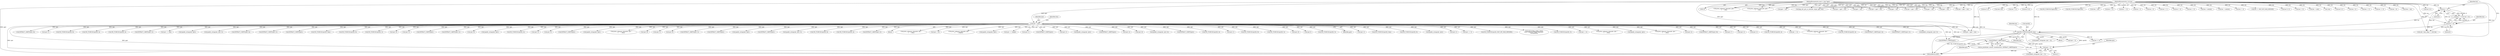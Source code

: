 digraph "0_tcpdump_13d52e9c0e7caf7e6325b0051bc90a49968be67f@pointer" {
"1000410" [label="(Call,tptr + 2)"];
"1000406" [label="(Call,EXTRACT_16BITS(tptr))"];
"1000142" [label="(Call,tptr = pptr)"];
"1000128" [label="(MethodParameterIn,const u_char *pptr)"];
"1000385" [label="(Call,ND_TCHECK2(tptr[0], len))"];
"1000376" [label="(Call,len != 8)"];
"1000373" [label="(Call,len != 6)"];
"1000129" [label="(MethodParameterIn,u_int len)"];
"1002224" [label="(Call,EXTRACT_16BITS(tptr+6))"];
"1000573" [label="(Call,len % 4)"];
"1000412" [label="(Literal,2)"];
"1001623" [label="(Call,tptr = pptr + len)"];
"1002432" [label="(Call,tptr+2)"];
"1002890" [label="(Call,print_unknown_data(ndo, pptr, \"\n\t    \", len))"];
"1000471" [label="(Call,len % 4)"];
"1000445" [label="(Call,ND_TCHECK2(tptr[0], 8))"];
"1000347" [label="(Call,ND_TCHECK2(tptr[0], 4))"];
"1002648" [label="(Call,ND_TCHECK2(tptr[0], 4))"];
"1002194" [label="(Call,EXTRACT_16BITS(tptr+2))"];
"1000145" [label="(Call,tlen=len)"];
"1001097" [label="(Call,tptr += tlen)"];
"1000338" [label="(Call,len != 4)"];
"1000206" [label="(Call,tptr < pptr + len)"];
"1001625" [label="(Call,pptr + len)"];
"1002479" [label="(Call,ipaddr_string(ndo, tptr))"];
"1000410" [label="(Call,tptr + 2)"];
"1002298" [label="(Call,ipaddr_string(ndo, tptr+2))"];
"1002199" [label="(Call,EXTRACT_32BITS(tptr+4))"];
"1002136" [label="(Call,len % 8)"];
"1002256" [label="(Call,EXTRACT_32BITS(tptr+2))"];
"1000357" [label="(Call,EXTRACT_32BITS(tptr))"];
"1002874" [label="(Call,ND_TCHECK2(*pptr,len))"];
"1001073" [label="(Call,ND_TCHECK2(tptr[0], tlen))"];
"1002505" [label="(Call,ND_TCHECK2(tptr[0], 8))"];
"1002905" [label="(Call,ND_TCHECK2(*pptr,len))"];
"1002151" [label="(Call,ND_TCHECK2(tptr[0], 2))"];
"1002205" [label="(Call,tptr+4)"];
"1000208" [label="(Call,pptr + len)"];
"1002562" [label="(Call,tlen = len)"];
"1002349" [label="(Call,tptr+2)"];
"1002861" [label="(Call,len > 12)"];
"1002668" [label="(Call,EXTRACT_32BITS(tptr))"];
"1002869" [label="(Call,len -= 12)"];
"1002431" [label="(Call,EXTRACT_24BITS(tptr+2))"];
"1000407" [label="(Identifier,tptr)"];
"1002688" [label="(Call,len < 2)"];
"1000146" [label="(Identifier,tlen)"];
"1002225" [label="(Call,tptr+6)"];
"1002458" [label="(Call,ipaddr_string(ndo, tptr))"];
"1002489" [label="(Call,ND_TCHECK2(tptr[0], 4))"];
"1002257" [label="(Call,tptr+2)"];
"1002354" [label="(Call,tptr+3)"];
"1002834" [label="(Call,len > 0)"];
"1000493" [label="(Call,EXTRACT_32BITS(tptr))"];
"1000598" [label="(Call,ipaddr_string(ndo, tptr))"];
"1000430" [label="(Call,tptr + 4)"];
"1000153" [label="(Call,len != 1)"];
"1002552" [label="(Call,print_unknown_data(ndo, tptr, \"\n\t      \", tlen))"];
"1000548" [label="(Call,len != 4)"];
"1000391" [label="(Call,len == 6)"];
"1002247" [label="(Call,tptr+6)"];
"1000378" [label="(Literal,8)"];
"1000143" [label="(Identifier,tptr)"];
"1001167" [label="(Call,tptr < pptr + len)"];
"1000142" [label="(Call,tptr = pptr)"];
"1002403" [label="(Call,tptr+1)"];
"1002331" [label="(Call,tptr+6)"];
"1002581" [label="(Call,EXTRACT_16BITS(tptr+1))"];
"1000622" [label="(Call,EXTRACT_16BITS(tptr))"];
"1000389" [label="(Identifier,len)"];
"1000128" [label="(MethodParameterIn,const u_char *pptr)"];
"1000567" [label="(Call,ipaddr_string(ndo, tptr))"];
"1002158" [label="(Call,EXTRACT_16BITS(tptr))"];
"1002219" [label="(Call,ipaddr_string(ndo, tptr+2))"];
"1002447" [label="(Call,ND_TCHECK2(tptr[0], 8))"];
"1000557" [label="(Call,ND_TCHECK2(tptr[0], 4))"];
"1002368" [label="(Call,EXTRACT_16BITS(tptr+2))"];
"1000362" [label="(Call,len != 0)"];
"1000130" [label="(Block,)"];
"1001092" [label="(Call,print_unknown_data(ndo, tptr, \"\n\t    \", tlen))"];
"1002387" [label="(Call,tptr +=8)"];
"1000377" [label="(Identifier,len)"];
"1002635" [label="(Call,print_unknown_data(ndo, tptr,\"\n\t      \", length))"];
"1002719" [label="(Call,len < alenlen)"];
"1002516" [label="(Call,ipaddr_string(ndo, tptr))"];
"1000385" [label="(Call,ND_TCHECK2(tptr[0], len))"];
"1002640" [label="(Call,tptr += length)"];
"1000375" [label="(Literal,6)"];
"1000376" [label="(Call,len != 8)"];
"1002582" [label="(Call,tptr+1)"];
"1002848" [label="(Call,EXTRACT_32BITS(tptr))"];
"1000411" [label="(Identifier,tptr)"];
"1000401" [label="(Call,as_printf(ndo, astostr, sizeof(astostr), EXTRACT_16BITS(tptr)))"];
"1002369" [label="(Call,tptr+2)"];
"1002499" [label="(Call,ipaddr_string(ndo, tptr))"];
"1000392" [label="(Identifier,len)"];
"1001647" [label="(Call,EXTRACT_16BITS(tptr))"];
"1001169" [label="(Call,pptr + len)"];
"1002200" [label="(Call,tptr+4)"];
"1000200" [label="(Call,bgp_attr_get_as_size(ndo, atype, pptr, len))"];
"1002731" [label="(Call,len -= alenlen)"];
"1002325" [label="(Call,tptr+6)"];
"1001691" [label="(Call,tptr < pptr + len)"];
"1002203" [label="(Call,ipaddr_string(ndo, tptr+4))"];
"1000461" [label="(Call,EXTRACT_32BITS(tptr))"];
"1000321" [label="(Call,ND_TCHECK2(tptr[0], 4))"];
"1002221" [label="(Call,tptr+2)"];
"1000312" [label="(Call,len != 4)"];
"1002468" [label="(Call,ND_TCHECK2(tptr[0], 8))"];
"1002395" [label="(Call,ND_TCHECK2(tptr[0], 5))"];
"1002897" [label="(Call,ndo->ndo_vflag > 1 && len)"];
"1002308" [label="(Call,tptr+6)"];
"1000408" [label="(Call,ipaddr_string(ndo, tptr + 2))"];
"1002091" [label="(Call,tptr-3)"];
"1001680" [label="(Call,len == BGP_MP_NLRI_MINSIZE)"];
"1002570" [label="(Call,ND_TCHECK2(tptr[0], 3))"];
"1000144" [label="(Identifier,pptr)"];
"1000426" [label="(Call,EXTRACT_32BITS(tptr))"];
"1002300" [label="(Call,tptr+2)"];
"1000372" [label="(Call,len != 6 && len != 8)"];
"1000663" [label="(Call,ND_TCHECK2(tptr[0], tlen))"];
"1002525" [label="(Call,ND_TCHECK2(tptr[0], 8))"];
"1002820" [label="(Call,len % 12)"];
"1000436" [label="(Call,len != 8)"];
"1002810" [label="(Call,len -= alen)"];
"1002536" [label="(Call,ipaddr_string(ndo, tptr))"];
"1000386" [label="(Call,tptr[0])"];
"1002286" [label="(Call,tptr+2)"];
"1000374" [label="(Identifier,len)"];
"1002585" [label="(Call,tptr += 3)"];
"1001640" [label="(Call,ND_TCHECK2(tptr[0], BGP_MP_NLRI_MINSIZE))"];
"1000190" [label="(Call,!len)"];
"1000406" [label="(Call,EXTRACT_16BITS(tptr))"];
"1001693" [label="(Call,pptr + len)"];
"1000180" [label="(Call,len % 2)"];
"1000373" [label="(Call,len != 6)"];
"1000129" [label="(MethodParameterIn,u_int len)"];
"1000170" [label="(Call,tok2str(bgp_origin_values,\n\t\t\t\t\t\t\"Unknown Origin Typecode\",\n\t\t\t\t\t\ttptr[0]))"];
"1000615" [label="(Call,ND_TCHECK2(tptr[0], 3))"];
"1000542" [label="(Call,tptr +=4)"];
"1000682" [label="(Call,print_unknown_data(ndo, tptr, \"\n\t    \", tlen))"];
"1002121" [label="(Call,pptr + len)"];
"1000428" [label="(Call,ipaddr_string(ndo, tptr + 4))"];
"1000331" [label="(Call,ipaddr_string(ndo, tptr))"];
"1002119" [label="(Call,tptr = pptr + len)"];
"1002909" [label="(Call,print_unknown_data(ndo, pptr, \"\n\t    \", len))"];
"1002919" [label="(MethodReturn,RET)"];
"1001615" [label="(Call,print_unknown_data(ndo, tptr, \"\n\t    \", tlen))"];
"1002358" [label="(Call,tptr+4)"];
"1002246" [label="(Call,EXTRACT_16BITS(tptr+6))"];
"1002315" [label="(Call,tptr+7)"];
"1002654" [label="(Call,len < 4)"];
"1002243" [label="(Call,tptr+2)"];
"1002705" [label="(Call,len -= 2)"];
"1002817" [label="(Call,len == 0)"];
"1002195" [label="(Call,tptr+2)"];
"1000486" [label="(Call,ND_TCHECK2(tptr[0], 4))"];
"1002436" [label="(Call,tptr +=5)"];
"1002378" [label="(Call,print_unknown_data(ndo, tptr, \"\n\t      \", 8))"];
"1000150" [label="(Block,)"];
"1000587" [label="(Call,ND_TCHECK2(tptr[0], 4))"];
"1002357" [label="(Call,EXTRACT_16BITS(tptr+4))"];
"1002242" [label="(Call,EXTRACT_32BITS(tptr+2))"];
"1002673" [label="(Call,len -=4)"];
"1002284" [label="(Call,ipaddr_string(ndo, tptr+2))"];
"1002410" [label="(Call,tlen = len)"];
"1000410" -> "1000408"  [label="AST: "];
"1000410" -> "1000412"  [label="CFG: "];
"1000411" -> "1000410"  [label="AST: "];
"1000412" -> "1000410"  [label="AST: "];
"1000408" -> "1000410"  [label="CFG: "];
"1000410" -> "1002919"  [label="DDG: tptr"];
"1000406" -> "1000410"  [label="DDG: tptr"];
"1000385" -> "1000410"  [label="DDG: tptr[0]"];
"1000406" -> "1000401"  [label="AST: "];
"1000406" -> "1000407"  [label="CFG: "];
"1000407" -> "1000406"  [label="AST: "];
"1000401" -> "1000406"  [label="CFG: "];
"1000406" -> "1000401"  [label="DDG: tptr"];
"1000142" -> "1000406"  [label="DDG: tptr"];
"1000385" -> "1000406"  [label="DDG: tptr[0]"];
"1000406" -> "1000408"  [label="DDG: tptr"];
"1000142" -> "1000130"  [label="AST: "];
"1000142" -> "1000144"  [label="CFG: "];
"1000143" -> "1000142"  [label="AST: "];
"1000144" -> "1000142"  [label="AST: "];
"1000146" -> "1000142"  [label="CFG: "];
"1000142" -> "1002919"  [label="DDG: pptr"];
"1000142" -> "1002919"  [label="DDG: tptr"];
"1000128" -> "1000142"  [label="DDG: pptr"];
"1000142" -> "1000170"  [label="DDG: tptr"];
"1000142" -> "1000206"  [label="DDG: tptr"];
"1000142" -> "1000321"  [label="DDG: tptr"];
"1000142" -> "1000331"  [label="DDG: tptr"];
"1000142" -> "1000347"  [label="DDG: tptr"];
"1000142" -> "1000357"  [label="DDG: tptr"];
"1000142" -> "1000385"  [label="DDG: tptr"];
"1000142" -> "1000426"  [label="DDG: tptr"];
"1000142" -> "1000445"  [label="DDG: tptr"];
"1000142" -> "1000461"  [label="DDG: tptr"];
"1000142" -> "1000486"  [label="DDG: tptr"];
"1000142" -> "1000493"  [label="DDG: tptr"];
"1000142" -> "1000542"  [label="DDG: tptr"];
"1000142" -> "1000557"  [label="DDG: tptr"];
"1000142" -> "1000567"  [label="DDG: tptr"];
"1000142" -> "1000587"  [label="DDG: tptr"];
"1000142" -> "1000598"  [label="DDG: tptr"];
"1000142" -> "1000615"  [label="DDG: tptr"];
"1000142" -> "1000622"  [label="DDG: tptr"];
"1000142" -> "1000663"  [label="DDG: tptr"];
"1000142" -> "1000682"  [label="DDG: tptr"];
"1000142" -> "1001073"  [label="DDG: tptr"];
"1000142" -> "1001092"  [label="DDG: tptr"];
"1000142" -> "1001097"  [label="DDG: tptr"];
"1000142" -> "1001615"  [label="DDG: tptr"];
"1000142" -> "1001640"  [label="DDG: tptr"];
"1000142" -> "1001647"  [label="DDG: tptr"];
"1000142" -> "1002091"  [label="DDG: tptr"];
"1000142" -> "1002151"  [label="DDG: tptr"];
"1000142" -> "1002158"  [label="DDG: tptr"];
"1000142" -> "1002194"  [label="DDG: tptr"];
"1000142" -> "1002195"  [label="DDG: tptr"];
"1000142" -> "1002199"  [label="DDG: tptr"];
"1000142" -> "1002200"  [label="DDG: tptr"];
"1000142" -> "1002203"  [label="DDG: tptr"];
"1000142" -> "1002205"  [label="DDG: tptr"];
"1000142" -> "1002219"  [label="DDG: tptr"];
"1000142" -> "1002221"  [label="DDG: tptr"];
"1000142" -> "1002224"  [label="DDG: tptr"];
"1000142" -> "1002225"  [label="DDG: tptr"];
"1000142" -> "1002242"  [label="DDG: tptr"];
"1000142" -> "1002243"  [label="DDG: tptr"];
"1000142" -> "1002246"  [label="DDG: tptr"];
"1000142" -> "1002247"  [label="DDG: tptr"];
"1000142" -> "1002256"  [label="DDG: tptr"];
"1000142" -> "1002257"  [label="DDG: tptr"];
"1000142" -> "1002284"  [label="DDG: tptr"];
"1000142" -> "1002286"  [label="DDG: tptr"];
"1000142" -> "1002298"  [label="DDG: tptr"];
"1000142" -> "1002300"  [label="DDG: tptr"];
"1000142" -> "1002308"  [label="DDG: tptr"];
"1000142" -> "1002315"  [label="DDG: tptr"];
"1000142" -> "1002325"  [label="DDG: tptr"];
"1000142" -> "1002331"  [label="DDG: tptr"];
"1000142" -> "1002349"  [label="DDG: tptr"];
"1000142" -> "1002354"  [label="DDG: tptr"];
"1000142" -> "1002357"  [label="DDG: tptr"];
"1000142" -> "1002358"  [label="DDG: tptr"];
"1000142" -> "1002368"  [label="DDG: tptr"];
"1000142" -> "1002369"  [label="DDG: tptr"];
"1000142" -> "1002378"  [label="DDG: tptr"];
"1000142" -> "1002387"  [label="DDG: tptr"];
"1000142" -> "1002395"  [label="DDG: tptr"];
"1000142" -> "1002403"  [label="DDG: tptr"];
"1000142" -> "1002431"  [label="DDG: tptr"];
"1000142" -> "1002432"  [label="DDG: tptr"];
"1000142" -> "1002436"  [label="DDG: tptr"];
"1000142" -> "1002447"  [label="DDG: tptr"];
"1000142" -> "1002458"  [label="DDG: tptr"];
"1000142" -> "1002468"  [label="DDG: tptr"];
"1000142" -> "1002479"  [label="DDG: tptr"];
"1000142" -> "1002489"  [label="DDG: tptr"];
"1000142" -> "1002499"  [label="DDG: tptr"];
"1000142" -> "1002505"  [label="DDG: tptr"];
"1000142" -> "1002516"  [label="DDG: tptr"];
"1000142" -> "1002525"  [label="DDG: tptr"];
"1000142" -> "1002536"  [label="DDG: tptr"];
"1000142" -> "1002552"  [label="DDG: tptr"];
"1000142" -> "1002570"  [label="DDG: tptr"];
"1000142" -> "1002581"  [label="DDG: tptr"];
"1000142" -> "1002582"  [label="DDG: tptr"];
"1000142" -> "1002585"  [label="DDG: tptr"];
"1000142" -> "1002635"  [label="DDG: tptr"];
"1000142" -> "1002640"  [label="DDG: tptr"];
"1000142" -> "1002648"  [label="DDG: tptr"];
"1000142" -> "1002668"  [label="DDG: tptr"];
"1000142" -> "1002848"  [label="DDG: tptr"];
"1000128" -> "1000125"  [label="AST: "];
"1000128" -> "1002919"  [label="DDG: pptr"];
"1000128" -> "1000200"  [label="DDG: pptr"];
"1000128" -> "1000206"  [label="DDG: pptr"];
"1000128" -> "1000208"  [label="DDG: pptr"];
"1000128" -> "1001167"  [label="DDG: pptr"];
"1000128" -> "1001169"  [label="DDG: pptr"];
"1000128" -> "1001623"  [label="DDG: pptr"];
"1000128" -> "1001625"  [label="DDG: pptr"];
"1000128" -> "1001691"  [label="DDG: pptr"];
"1000128" -> "1001693"  [label="DDG: pptr"];
"1000128" -> "1002119"  [label="DDG: pptr"];
"1000128" -> "1002121"  [label="DDG: pptr"];
"1000128" -> "1002890"  [label="DDG: pptr"];
"1000128" -> "1002909"  [label="DDG: pptr"];
"1000385" -> "1000150"  [label="AST: "];
"1000385" -> "1000389"  [label="CFG: "];
"1000386" -> "1000385"  [label="AST: "];
"1000389" -> "1000385"  [label="AST: "];
"1000392" -> "1000385"  [label="CFG: "];
"1000385" -> "1002919"  [label="DDG: tptr[0]"];
"1000385" -> "1002919"  [label="DDG: ND_TCHECK2(tptr[0], len)"];
"1000376" -> "1000385"  [label="DDG: len"];
"1000373" -> "1000385"  [label="DDG: len"];
"1000129" -> "1000385"  [label="DDG: len"];
"1000385" -> "1000391"  [label="DDG: len"];
"1000385" -> "1000408"  [label="DDG: tptr[0]"];
"1000385" -> "1000426"  [label="DDG: tptr[0]"];
"1000385" -> "1000428"  [label="DDG: tptr[0]"];
"1000385" -> "1000430"  [label="DDG: tptr[0]"];
"1000376" -> "1000372"  [label="AST: "];
"1000376" -> "1000378"  [label="CFG: "];
"1000377" -> "1000376"  [label="AST: "];
"1000378" -> "1000376"  [label="AST: "];
"1000372" -> "1000376"  [label="CFG: "];
"1000376" -> "1000372"  [label="DDG: len"];
"1000376" -> "1000372"  [label="DDG: 8"];
"1000373" -> "1000376"  [label="DDG: len"];
"1000129" -> "1000376"  [label="DDG: len"];
"1000376" -> "1002897"  [label="DDG: len"];
"1000373" -> "1000372"  [label="AST: "];
"1000373" -> "1000375"  [label="CFG: "];
"1000374" -> "1000373"  [label="AST: "];
"1000375" -> "1000373"  [label="AST: "];
"1000377" -> "1000373"  [label="CFG: "];
"1000372" -> "1000373"  [label="CFG: "];
"1000373" -> "1000372"  [label="DDG: len"];
"1000373" -> "1000372"  [label="DDG: 6"];
"1000129" -> "1000373"  [label="DDG: len"];
"1000373" -> "1002897"  [label="DDG: len"];
"1000129" -> "1000125"  [label="AST: "];
"1000129" -> "1002919"  [label="DDG: len"];
"1000129" -> "1000145"  [label="DDG: len"];
"1000129" -> "1000153"  [label="DDG: len"];
"1000129" -> "1000180"  [label="DDG: len"];
"1000129" -> "1000190"  [label="DDG: len"];
"1000129" -> "1000200"  [label="DDG: len"];
"1000129" -> "1000206"  [label="DDG: len"];
"1000129" -> "1000208"  [label="DDG: len"];
"1000129" -> "1000312"  [label="DDG: len"];
"1000129" -> "1000338"  [label="DDG: len"];
"1000129" -> "1000362"  [label="DDG: len"];
"1000129" -> "1000391"  [label="DDG: len"];
"1000129" -> "1000436"  [label="DDG: len"];
"1000129" -> "1000471"  [label="DDG: len"];
"1000129" -> "1000548"  [label="DDG: len"];
"1000129" -> "1000573"  [label="DDG: len"];
"1000129" -> "1001167"  [label="DDG: len"];
"1000129" -> "1001169"  [label="DDG: len"];
"1000129" -> "1001623"  [label="DDG: len"];
"1000129" -> "1001625"  [label="DDG: len"];
"1000129" -> "1001680"  [label="DDG: len"];
"1000129" -> "1001691"  [label="DDG: len"];
"1000129" -> "1001693"  [label="DDG: len"];
"1000129" -> "1002119"  [label="DDG: len"];
"1000129" -> "1002121"  [label="DDG: len"];
"1000129" -> "1002136"  [label="DDG: len"];
"1000129" -> "1002410"  [label="DDG: len"];
"1000129" -> "1002562"  [label="DDG: len"];
"1000129" -> "1002654"  [label="DDG: len"];
"1000129" -> "1002673"  [label="DDG: len"];
"1000129" -> "1002688"  [label="DDG: len"];
"1000129" -> "1002705"  [label="DDG: len"];
"1000129" -> "1002719"  [label="DDG: len"];
"1000129" -> "1002731"  [label="DDG: len"];
"1000129" -> "1002810"  [label="DDG: len"];
"1000129" -> "1002817"  [label="DDG: len"];
"1000129" -> "1002820"  [label="DDG: len"];
"1000129" -> "1002834"  [label="DDG: len"];
"1000129" -> "1002861"  [label="DDG: len"];
"1000129" -> "1002869"  [label="DDG: len"];
"1000129" -> "1002874"  [label="DDG: len"];
"1000129" -> "1002890"  [label="DDG: len"];
"1000129" -> "1002897"  [label="DDG: len"];
"1000129" -> "1002905"  [label="DDG: len"];
"1000129" -> "1002909"  [label="DDG: len"];
}
